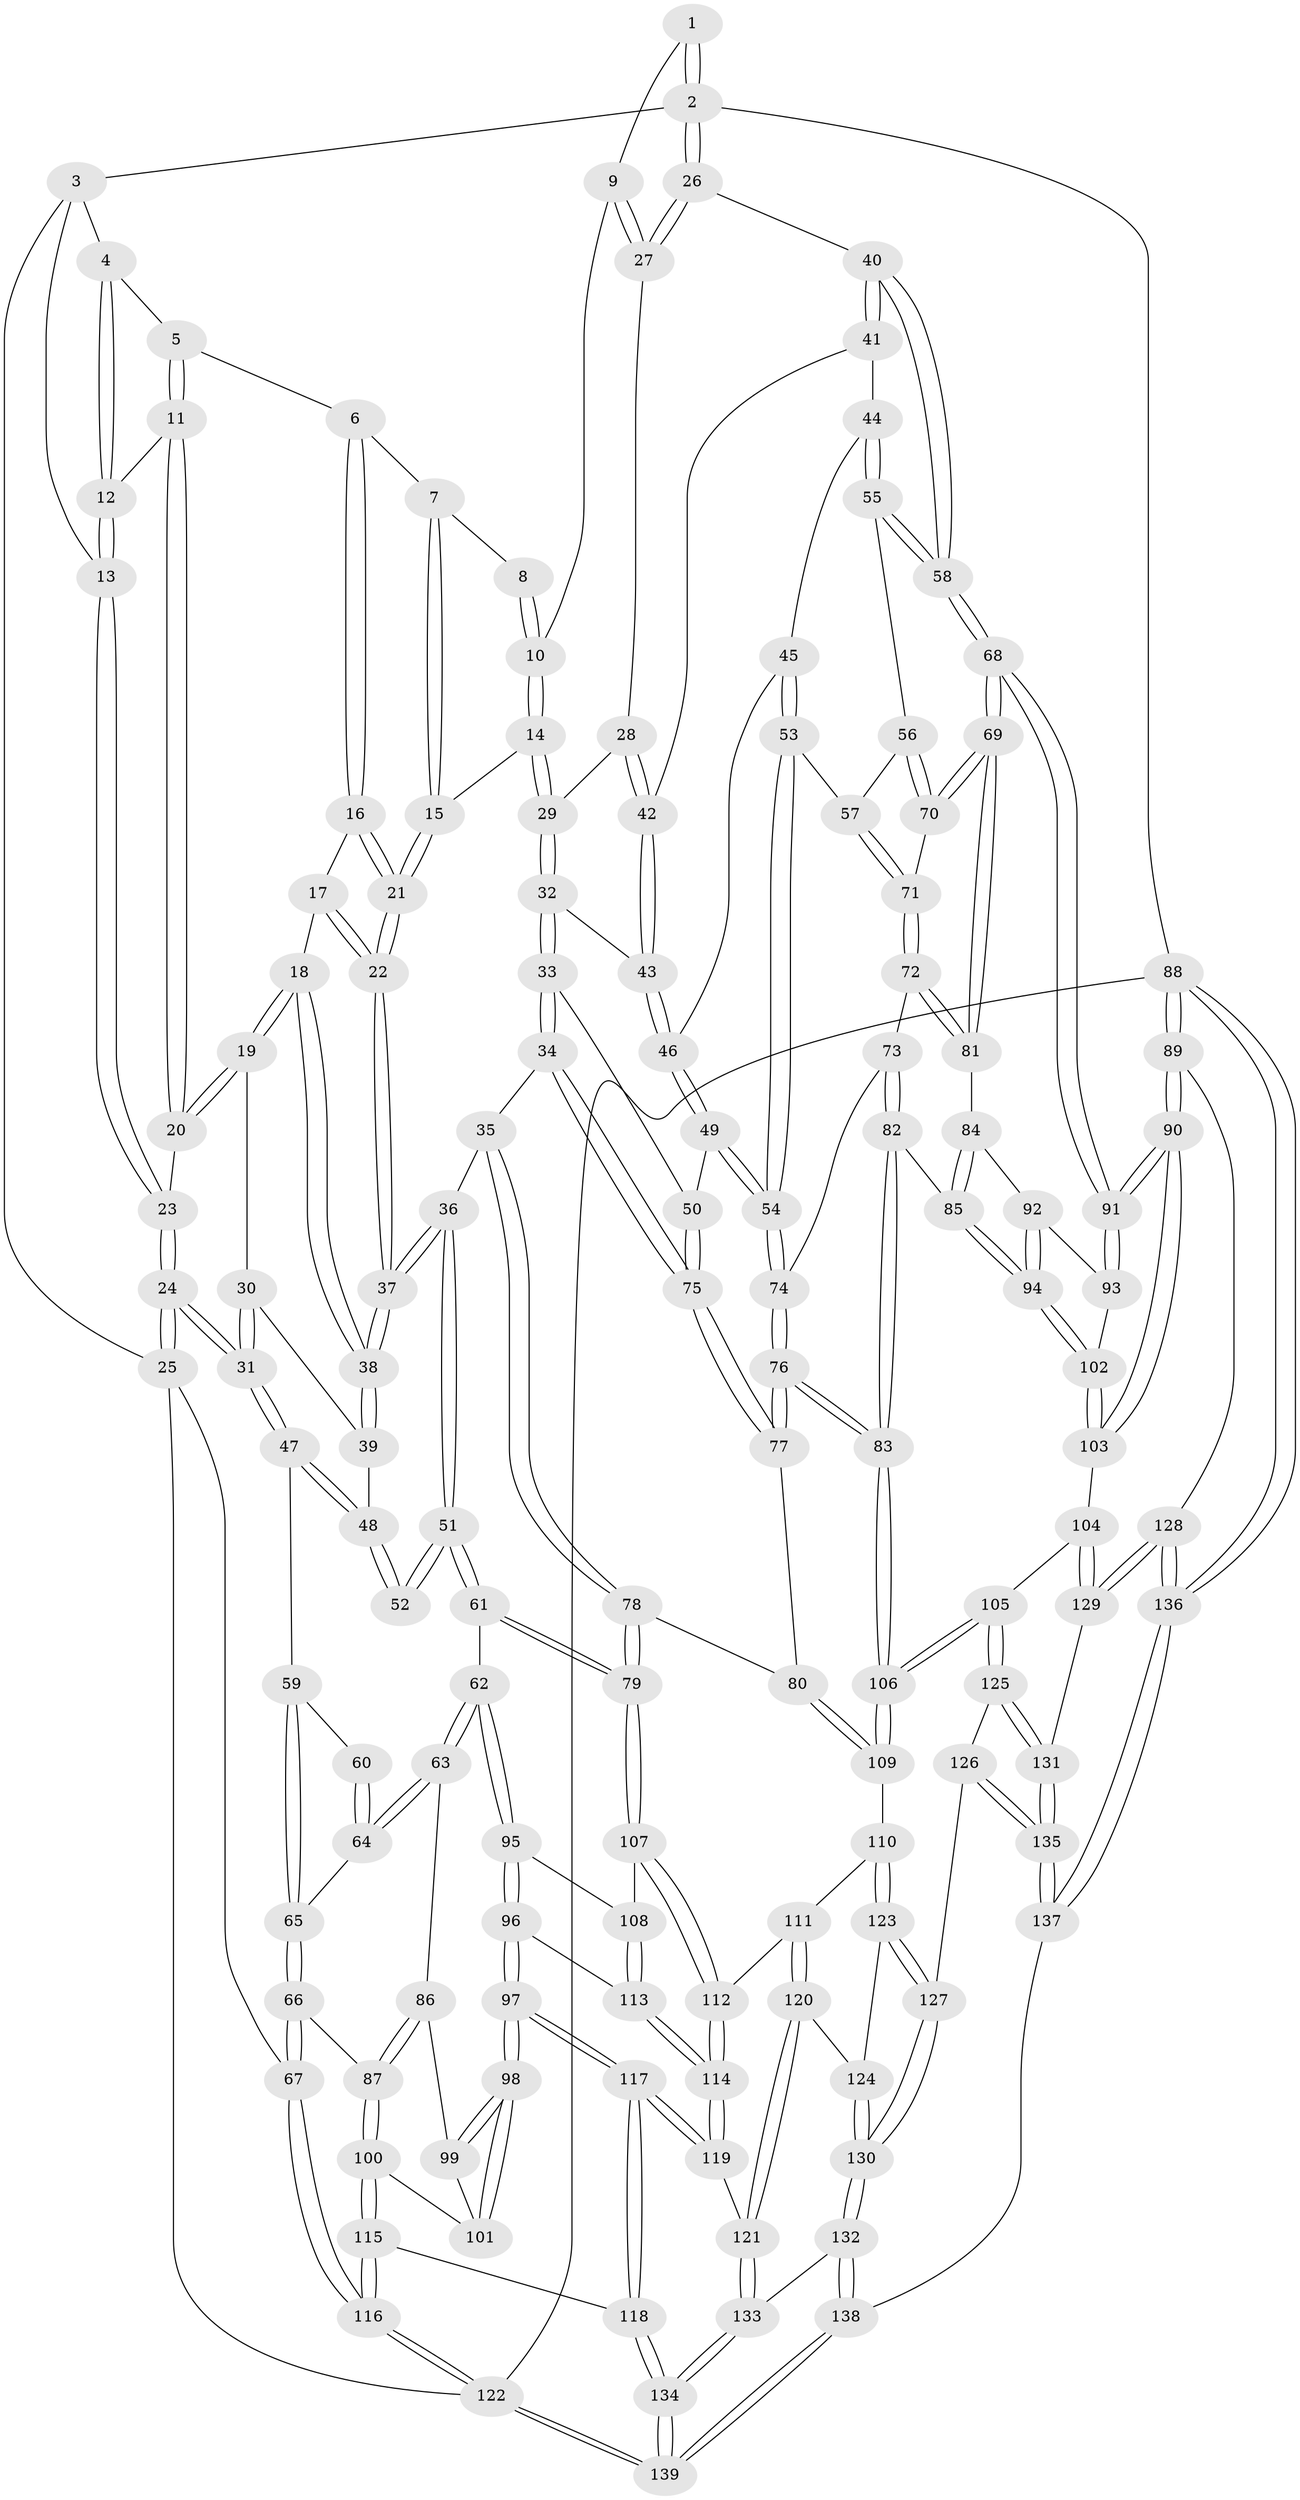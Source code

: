 // Generated by graph-tools (version 1.1) at 2025/27/03/09/25 03:27:03]
// undirected, 139 vertices, 344 edges
graph export_dot {
graph [start="1"]
  node [color=gray90,style=filled];
  1 [pos="+0.9606773822373316+0"];
  2 [pos="+1+0"];
  3 [pos="+0+0"];
  4 [pos="+0.13342154866526995+0"];
  5 [pos="+0.29770710840167997+0"];
  6 [pos="+0.3807835114028564+0"];
  7 [pos="+0.4825829261831621+0"];
  8 [pos="+0.6462076312067039+0"];
  9 [pos="+0.7971146917916268+0.07573266083009364"];
  10 [pos="+0.7329866054329953+0.11638703760507627"];
  11 [pos="+0.165648518561151+0.09262602662817154"];
  12 [pos="+0.12042090247222509+0.06576370128808802"];
  13 [pos="+0.07051912468279961+0.09396913288100368"];
  14 [pos="+0.6983535080027837+0.17357018033651916"];
  15 [pos="+0.6001531948137819+0.16472448554348476"];
  16 [pos="+0.37519351919654625+0"];
  17 [pos="+0.3548453235954241+0"];
  18 [pos="+0.2776029058202018+0.18372853743878848"];
  19 [pos="+0.2589058806495246+0.18428637334739556"];
  20 [pos="+0.18239521446121423+0.11564072780594613"];
  21 [pos="+0.5114129287538515+0.2389732827893467"];
  22 [pos="+0.5012785146490959+0.2483030383227669"];
  23 [pos="+0.03173695602843883+0.14705783840251532"];
  24 [pos="+0+0.2752200438171596"];
  25 [pos="+0+0.28131308508607267"];
  26 [pos="+1+0"];
  27 [pos="+0.9652015252845414+0.14179450438220953"];
  28 [pos="+0.8580945181561037+0.2423143540436105"];
  29 [pos="+0.7373740834257718+0.22151141402740704"];
  30 [pos="+0.2071402929168463+0.20883255748834526"];
  31 [pos="+0+0.28063771969130163"];
  32 [pos="+0.7208038863995079+0.3209329767338242"];
  33 [pos="+0.6588438740402653+0.3961124322765529"];
  34 [pos="+0.5519080114793082+0.40836426281528165"];
  35 [pos="+0.44538255264351595+0.36436481500925594"];
  36 [pos="+0.43282535797403193+0.35409273894342513"];
  37 [pos="+0.42957555012652193+0.34027211374463273"];
  38 [pos="+0.40136897345790795+0.3206120050045514"];
  39 [pos="+0.1804011893873129+0.3646935089067989"];
  40 [pos="+1+0.3353034776769036"];
  41 [pos="+0.9265918871848201+0.3404207180152049"];
  42 [pos="+0.8824684340667797+0.30386969255697577"];
  43 [pos="+0.807888672083312+0.38536195657885647"];
  44 [pos="+0.90563876954907+0.4179184392312638"];
  45 [pos="+0.8486624836664333+0.4212028864883606"];
  46 [pos="+0.8101677808187201+0.4028620431484866"];
  47 [pos="+0.11632941145577859+0.39820958384452937"];
  48 [pos="+0.1519162681395645+0.38191163470505995"];
  49 [pos="+0.7527306492683704+0.4770263892201005"];
  50 [pos="+0.7303121443891883+0.468006635674706"];
  51 [pos="+0.3860163382868579+0.4097759263810402"];
  52 [pos="+0.283389436082393+0.4303561410409979"];
  53 [pos="+0.8475902626400443+0.4723356261502024"];
  54 [pos="+0.7806922518336115+0.5226912867847096"];
  55 [pos="+0.9145408823056553+0.43565084259554193"];
  56 [pos="+0.9074455607062871+0.47379173774865724"];
  57 [pos="+0.8964996510200922+0.48352539982180615"];
  58 [pos="+1+0.47895266317612867"];
  59 [pos="+0.11670241255595296+0.3991041629150637"];
  60 [pos="+0.23491206569425485+0.4470141751563612"];
  61 [pos="+0.30263143966662803+0.5871516973822996"];
  62 [pos="+0.29064494901464605+0.5942685383442795"];
  63 [pos="+0.21661859855594623+0.585993889548521"];
  64 [pos="+0.17645755949654343+0.5512485237267621"];
  65 [pos="+0.1401063755625474+0.5325002367549346"];
  66 [pos="+0+0.6219836335641651"];
  67 [pos="+0+0.6044085494662292"];
  68 [pos="+1+0.5539389559685575"];
  69 [pos="+1+0.5487732443957188"];
  70 [pos="+0.9643710687938678+0.5147643055543031"];
  71 [pos="+0.8724843761486241+0.5545372937065691"];
  72 [pos="+0.8661158505135362+0.5637984998440455"];
  73 [pos="+0.8616075685432353+0.5638073735777319"];
  74 [pos="+0.7841042231109003+0.5362584829754165"];
  75 [pos="+0.6205867578079375+0.5663516684910385"];
  76 [pos="+0.716079735817445+0.635237672163875"];
  77 [pos="+0.6219522248568434+0.5898184142171009"];
  78 [pos="+0.4985618607834241+0.6485912301312433"];
  79 [pos="+0.4804217570319062+0.6669839601112345"];
  80 [pos="+0.5477237216545566+0.6366419839606287"];
  81 [pos="+0.893993755749192+0.5879250343704981"];
  82 [pos="+0.8206519320877976+0.6641867349569437"];
  83 [pos="+0.7282060477276255+0.66821072211468"];
  84 [pos="+0.9038845978523757+0.6305828537099498"];
  85 [pos="+0.8307899704789964+0.6690257667783227"];
  86 [pos="+0.17823576905555163+0.64348235018427"];
  87 [pos="+0.026573974238792767+0.6869813967382628"];
  88 [pos="+1+1"];
  89 [pos="+1+0.828797551136596"];
  90 [pos="+1+0.7807732885382032"];
  91 [pos="+1+0.655362709140237"];
  92 [pos="+0.9194103772197523+0.6502671794054538"];
  93 [pos="+0.9935944647687713+0.6651176184544093"];
  94 [pos="+0.8781025871779105+0.7262946206017967"];
  95 [pos="+0.29086379181978206+0.605708831926106"];
  96 [pos="+0.26108942167150495+0.7554003674686437"];
  97 [pos="+0.22550863519845402+0.8018028804765486"];
  98 [pos="+0.19553189348740704+0.7735157113343909"];
  99 [pos="+0.17756832625988386+0.661135225098094"];
  100 [pos="+0.06593730827978977+0.7364929822322517"];
  101 [pos="+0.10021634207029441+0.7418130026421287"];
  102 [pos="+0.8826640502962521+0.7533592014919014"];
  103 [pos="+0.881337867620614+0.7752650613028781"];
  104 [pos="+0.8705324909422534+0.78707049747589"];
  105 [pos="+0.719995081016782+0.7848573823868435"];
  106 [pos="+0.7121446718847573+0.7743627183634524"];
  107 [pos="+0.4800657138608881+0.6694336111155307"];
  108 [pos="+0.3594586342921038+0.7280557351855279"];
  109 [pos="+0.6640994308175764+0.7733277564512072"];
  110 [pos="+0.579426838072557+0.7986113292532379"];
  111 [pos="+0.5358059565557107+0.7847082930937054"];
  112 [pos="+0.4814008942492008+0.6808786021958992"];
  113 [pos="+0.35193519683089747+0.7456469060042499"];
  114 [pos="+0.3932653293914082+0.8157423827992747"];
  115 [pos="+0.057643110711411455+0.8626017265832083"];
  116 [pos="+0+0.9727407512653429"];
  117 [pos="+0.2308586839034043+0.8604423544766259"];
  118 [pos="+0.1987563682024513+0.9333412988329898"];
  119 [pos="+0.39234396378730707+0.8339283882178705"];
  120 [pos="+0.473322802313504+0.8511601812739273"];
  121 [pos="+0.43545953467558124+0.8737138104036365"];
  122 [pos="+0+1"];
  123 [pos="+0.5802068811952003+0.8420161300136647"];
  124 [pos="+0.5379322436319598+0.8821866004651661"];
  125 [pos="+0.7201494837724487+0.8045005843094241"];
  126 [pos="+0.6485739724456949+0.9234167347875595"];
  127 [pos="+0.6104166004335596+0.9286772399708516"];
  128 [pos="+0.9335264230684603+0.9139254679900527"];
  129 [pos="+0.8902825219630953+0.8787698556675738"];
  130 [pos="+0.5637604204524215+0.9649193800126492"];
  131 [pos="+0.7870719945203065+0.9237091496003648"];
  132 [pos="+0.5072037849046402+1"];
  133 [pos="+0.4355769180021272+0.8759593467547195"];
  134 [pos="+0.21641020665117291+1"];
  135 [pos="+0.7632584458293968+1"];
  136 [pos="+0.8213823190927443+1"];
  137 [pos="+0.8183026204708782+1"];
  138 [pos="+0.4776494421458216+1"];
  139 [pos="+0.21269177144056392+1"];
  1 -- 2;
  1 -- 2;
  1 -- 9;
  2 -- 3;
  2 -- 26;
  2 -- 26;
  2 -- 88;
  3 -- 4;
  3 -- 13;
  3 -- 25;
  4 -- 5;
  4 -- 12;
  4 -- 12;
  5 -- 6;
  5 -- 11;
  5 -- 11;
  6 -- 7;
  6 -- 16;
  6 -- 16;
  7 -- 8;
  7 -- 15;
  7 -- 15;
  8 -- 10;
  8 -- 10;
  9 -- 10;
  9 -- 27;
  9 -- 27;
  10 -- 14;
  10 -- 14;
  11 -- 12;
  11 -- 20;
  11 -- 20;
  12 -- 13;
  12 -- 13;
  13 -- 23;
  13 -- 23;
  14 -- 15;
  14 -- 29;
  14 -- 29;
  15 -- 21;
  15 -- 21;
  16 -- 17;
  16 -- 21;
  16 -- 21;
  17 -- 18;
  17 -- 22;
  17 -- 22;
  18 -- 19;
  18 -- 19;
  18 -- 38;
  18 -- 38;
  19 -- 20;
  19 -- 20;
  19 -- 30;
  20 -- 23;
  21 -- 22;
  21 -- 22;
  22 -- 37;
  22 -- 37;
  23 -- 24;
  23 -- 24;
  24 -- 25;
  24 -- 25;
  24 -- 31;
  24 -- 31;
  25 -- 67;
  25 -- 122;
  26 -- 27;
  26 -- 27;
  26 -- 40;
  27 -- 28;
  28 -- 29;
  28 -- 42;
  28 -- 42;
  29 -- 32;
  29 -- 32;
  30 -- 31;
  30 -- 31;
  30 -- 39;
  31 -- 47;
  31 -- 47;
  32 -- 33;
  32 -- 33;
  32 -- 43;
  33 -- 34;
  33 -- 34;
  33 -- 50;
  34 -- 35;
  34 -- 75;
  34 -- 75;
  35 -- 36;
  35 -- 78;
  35 -- 78;
  36 -- 37;
  36 -- 37;
  36 -- 51;
  36 -- 51;
  37 -- 38;
  37 -- 38;
  38 -- 39;
  38 -- 39;
  39 -- 48;
  40 -- 41;
  40 -- 41;
  40 -- 58;
  40 -- 58;
  41 -- 42;
  41 -- 44;
  42 -- 43;
  42 -- 43;
  43 -- 46;
  43 -- 46;
  44 -- 45;
  44 -- 55;
  44 -- 55;
  45 -- 46;
  45 -- 53;
  45 -- 53;
  46 -- 49;
  46 -- 49;
  47 -- 48;
  47 -- 48;
  47 -- 59;
  48 -- 52;
  48 -- 52;
  49 -- 50;
  49 -- 54;
  49 -- 54;
  50 -- 75;
  50 -- 75;
  51 -- 52;
  51 -- 52;
  51 -- 61;
  51 -- 61;
  53 -- 54;
  53 -- 54;
  53 -- 57;
  54 -- 74;
  54 -- 74;
  55 -- 56;
  55 -- 58;
  55 -- 58;
  56 -- 57;
  56 -- 70;
  56 -- 70;
  57 -- 71;
  57 -- 71;
  58 -- 68;
  58 -- 68;
  59 -- 60;
  59 -- 65;
  59 -- 65;
  60 -- 64;
  60 -- 64;
  61 -- 62;
  61 -- 79;
  61 -- 79;
  62 -- 63;
  62 -- 63;
  62 -- 95;
  62 -- 95;
  63 -- 64;
  63 -- 64;
  63 -- 86;
  64 -- 65;
  65 -- 66;
  65 -- 66;
  66 -- 67;
  66 -- 67;
  66 -- 87;
  67 -- 116;
  67 -- 116;
  68 -- 69;
  68 -- 69;
  68 -- 91;
  68 -- 91;
  69 -- 70;
  69 -- 70;
  69 -- 81;
  69 -- 81;
  70 -- 71;
  71 -- 72;
  71 -- 72;
  72 -- 73;
  72 -- 81;
  72 -- 81;
  73 -- 74;
  73 -- 82;
  73 -- 82;
  74 -- 76;
  74 -- 76;
  75 -- 77;
  75 -- 77;
  76 -- 77;
  76 -- 77;
  76 -- 83;
  76 -- 83;
  77 -- 80;
  78 -- 79;
  78 -- 79;
  78 -- 80;
  79 -- 107;
  79 -- 107;
  80 -- 109;
  80 -- 109;
  81 -- 84;
  82 -- 83;
  82 -- 83;
  82 -- 85;
  83 -- 106;
  83 -- 106;
  84 -- 85;
  84 -- 85;
  84 -- 92;
  85 -- 94;
  85 -- 94;
  86 -- 87;
  86 -- 87;
  86 -- 99;
  87 -- 100;
  87 -- 100;
  88 -- 89;
  88 -- 89;
  88 -- 136;
  88 -- 136;
  88 -- 122;
  89 -- 90;
  89 -- 90;
  89 -- 128;
  90 -- 91;
  90 -- 91;
  90 -- 103;
  90 -- 103;
  91 -- 93;
  91 -- 93;
  92 -- 93;
  92 -- 94;
  92 -- 94;
  93 -- 102;
  94 -- 102;
  94 -- 102;
  95 -- 96;
  95 -- 96;
  95 -- 108;
  96 -- 97;
  96 -- 97;
  96 -- 113;
  97 -- 98;
  97 -- 98;
  97 -- 117;
  97 -- 117;
  98 -- 99;
  98 -- 99;
  98 -- 101;
  98 -- 101;
  99 -- 101;
  100 -- 101;
  100 -- 115;
  100 -- 115;
  102 -- 103;
  102 -- 103;
  103 -- 104;
  104 -- 105;
  104 -- 129;
  104 -- 129;
  105 -- 106;
  105 -- 106;
  105 -- 125;
  105 -- 125;
  106 -- 109;
  106 -- 109;
  107 -- 108;
  107 -- 112;
  107 -- 112;
  108 -- 113;
  108 -- 113;
  109 -- 110;
  110 -- 111;
  110 -- 123;
  110 -- 123;
  111 -- 112;
  111 -- 120;
  111 -- 120;
  112 -- 114;
  112 -- 114;
  113 -- 114;
  113 -- 114;
  114 -- 119;
  114 -- 119;
  115 -- 116;
  115 -- 116;
  115 -- 118;
  116 -- 122;
  116 -- 122;
  117 -- 118;
  117 -- 118;
  117 -- 119;
  117 -- 119;
  118 -- 134;
  118 -- 134;
  119 -- 121;
  120 -- 121;
  120 -- 121;
  120 -- 124;
  121 -- 133;
  121 -- 133;
  122 -- 139;
  122 -- 139;
  123 -- 124;
  123 -- 127;
  123 -- 127;
  124 -- 130;
  124 -- 130;
  125 -- 126;
  125 -- 131;
  125 -- 131;
  126 -- 127;
  126 -- 135;
  126 -- 135;
  127 -- 130;
  127 -- 130;
  128 -- 129;
  128 -- 129;
  128 -- 136;
  128 -- 136;
  129 -- 131;
  130 -- 132;
  130 -- 132;
  131 -- 135;
  131 -- 135;
  132 -- 133;
  132 -- 138;
  132 -- 138;
  133 -- 134;
  133 -- 134;
  134 -- 139;
  134 -- 139;
  135 -- 137;
  135 -- 137;
  136 -- 137;
  136 -- 137;
  137 -- 138;
  138 -- 139;
  138 -- 139;
}
